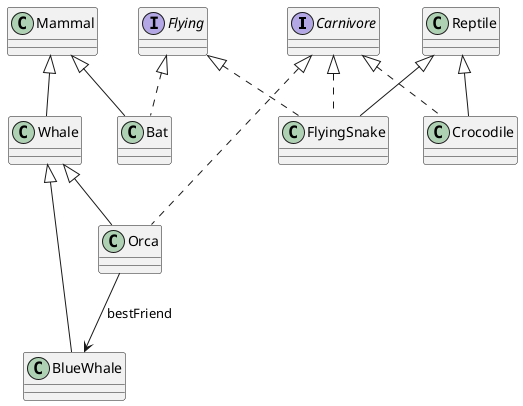 @startuml

interface Carnivore
interface Flying

class Mammal

class Bat extends Mammal implements Flying
class Whale extends Mammal
class BlueWhale extends Whale
class Orca extends Whale implements Carnivore

class Reptile

class Crocodile extends Reptile implements Carnivore
class FlyingSnake extends Reptile implements Carnivore, Flying

Orca --> BlueWhale : bestFriend

@enduml